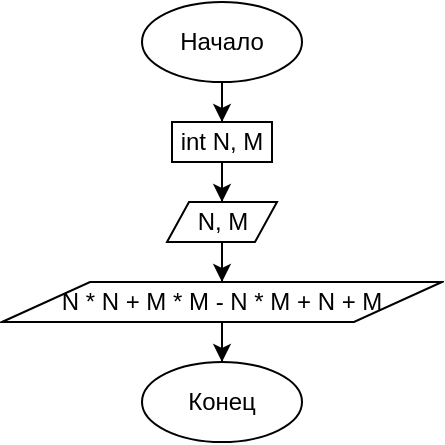 <mxfile version="13.1.5" type="device"><diagram id="C5RBs43oDa-KdzZeNtuy" name="Page-1"><mxGraphModel dx="415" dy="234" grid="1" gridSize="10" guides="1" tooltips="1" connect="1" arrows="1" fold="1" page="1" pageScale="1" pageWidth="827" pageHeight="1169" math="0" shadow="0"><root><mxCell id="WIyWlLk6GJQsqaUBKTNV-0"/><mxCell id="WIyWlLk6GJQsqaUBKTNV-1" parent="WIyWlLk6GJQsqaUBKTNV-0"/><mxCell id="hzRiJR8K_pWHgd44_eGp-175" style="edgeStyle=orthogonalEdgeStyle;rounded=0;orthogonalLoop=1;jettySize=auto;html=1;entryX=0.5;entryY=0;entryDx=0;entryDy=0;" edge="1" parent="WIyWlLk6GJQsqaUBKTNV-1" source="hzRiJR8K_pWHgd44_eGp-168" target="hzRiJR8K_pWHgd44_eGp-174"><mxGeometry relative="1" as="geometry"/></mxCell><mxCell id="hzRiJR8K_pWHgd44_eGp-168" value="Начало" style="ellipse;whiteSpace=wrap;html=1;" vertex="1" parent="WIyWlLk6GJQsqaUBKTNV-1"><mxGeometry x="290" y="40" width="80" height="40" as="geometry"/></mxCell><mxCell id="hzRiJR8K_pWHgd44_eGp-169" style="edgeStyle=orthogonalEdgeStyle;rounded=0;orthogonalLoop=1;jettySize=auto;html=1;entryX=0.5;entryY=0;entryDx=0;entryDy=0;" edge="1" parent="WIyWlLk6GJQsqaUBKTNV-1" source="hzRiJR8K_pWHgd44_eGp-170" target="hzRiJR8K_pWHgd44_eGp-172"><mxGeometry relative="1" as="geometry"/></mxCell><mxCell id="hzRiJR8K_pWHgd44_eGp-170" value="N, M" style="shape=parallelogram;perimeter=parallelogramPerimeter;whiteSpace=wrap;html=1;fontFamily=Helvetica;fontSize=12;fontColor=#000000;align=center;strokeColor=#000000;fillColor=#ffffff;" vertex="1" parent="WIyWlLk6GJQsqaUBKTNV-1"><mxGeometry x="302.5" y="140" width="55" height="20" as="geometry"/></mxCell><mxCell id="hzRiJR8K_pWHgd44_eGp-171" style="edgeStyle=orthogonalEdgeStyle;rounded=0;orthogonalLoop=1;jettySize=auto;html=1;entryX=0.5;entryY=0;entryDx=0;entryDy=0;" edge="1" parent="WIyWlLk6GJQsqaUBKTNV-1" source="hzRiJR8K_pWHgd44_eGp-172" target="hzRiJR8K_pWHgd44_eGp-173"><mxGeometry relative="1" as="geometry"/></mxCell><mxCell id="hzRiJR8K_pWHgd44_eGp-172" value="N * N + M * M - N * M + N + M" style="shape=parallelogram;perimeter=parallelogramPerimeter;whiteSpace=wrap;html=1;fontFamily=Helvetica;fontSize=12;fontColor=#000000;align=center;strokeColor=#000000;fillColor=#ffffff;" vertex="1" parent="WIyWlLk6GJQsqaUBKTNV-1"><mxGeometry x="220" y="180" width="220" height="20" as="geometry"/></mxCell><mxCell id="hzRiJR8K_pWHgd44_eGp-173" value="Конец" style="ellipse;whiteSpace=wrap;html=1;" vertex="1" parent="WIyWlLk6GJQsqaUBKTNV-1"><mxGeometry x="290" y="220" width="80" height="40" as="geometry"/></mxCell><mxCell id="hzRiJR8K_pWHgd44_eGp-176" style="edgeStyle=orthogonalEdgeStyle;rounded=0;orthogonalLoop=1;jettySize=auto;html=1;entryX=0.5;entryY=0;entryDx=0;entryDy=0;" edge="1" parent="WIyWlLk6GJQsqaUBKTNV-1" source="hzRiJR8K_pWHgd44_eGp-174" target="hzRiJR8K_pWHgd44_eGp-170"><mxGeometry relative="1" as="geometry"/></mxCell><mxCell id="hzRiJR8K_pWHgd44_eGp-174" value="int N, M" style="rounded=0;whiteSpace=wrap;html=1;" vertex="1" parent="WIyWlLk6GJQsqaUBKTNV-1"><mxGeometry x="305" y="100" width="50" height="20" as="geometry"/></mxCell></root></mxGraphModel></diagram></mxfile>